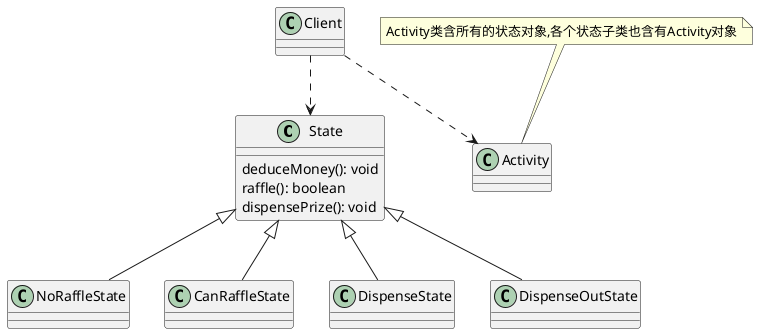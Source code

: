 @startuml
class State{
deduceMoney(): void
raffle(): boolean
dispensePrize(): void
}
class NoRaffleState
class CanRaffleState
class DispenseState
class DispenseOutState
class Activity
class Client

Client ..> Activity
Client ..> State
note top of Activity: Activity类含所有的状态对象,各个状态子类也含有Activity对象
State <|-- NoRaffleState
State <|-- CanRaffleState
State <|-- DispenseOutState
State <|-- DispenseState


@enduml